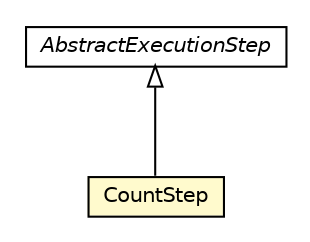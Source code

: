 #!/usr/local/bin/dot
#
# Class diagram 
# Generated by UMLGraph version R5_6-24-gf6e263 (http://www.umlgraph.org/)
#

digraph G {
	edge [fontname="Helvetica",fontsize=10,labelfontname="Helvetica",labelfontsize=10];
	node [fontname="Helvetica",fontsize=10,shape=plaintext];
	nodesep=0.25;
	ranksep=0.5;
	// com.orientechnologies.orient.core.sql.executor.CountStep
	c913108 [label=<<table title="com.orientechnologies.orient.core.sql.executor.CountStep" border="0" cellborder="1" cellspacing="0" cellpadding="2" port="p" bgcolor="lemonChiffon" href="./CountStep.html">
		<tr><td><table border="0" cellspacing="0" cellpadding="1">
<tr><td align="center" balign="center"> CountStep </td></tr>
		</table></td></tr>
		</table>>, URL="./CountStep.html", fontname="Helvetica", fontcolor="black", fontsize=10.0];
	// com.orientechnologies.orient.core.sql.executor.AbstractExecutionStep
	c913140 [label=<<table title="com.orientechnologies.orient.core.sql.executor.AbstractExecutionStep" border="0" cellborder="1" cellspacing="0" cellpadding="2" port="p" href="./AbstractExecutionStep.html">
		<tr><td><table border="0" cellspacing="0" cellpadding="1">
<tr><td align="center" balign="center"><font face="Helvetica-Oblique"> AbstractExecutionStep </font></td></tr>
		</table></td></tr>
		</table>>, URL="./AbstractExecutionStep.html", fontname="Helvetica", fontcolor="black", fontsize=10.0];
	//com.orientechnologies.orient.core.sql.executor.CountStep extends com.orientechnologies.orient.core.sql.executor.AbstractExecutionStep
	c913140:p -> c913108:p [dir=back,arrowtail=empty];
}

